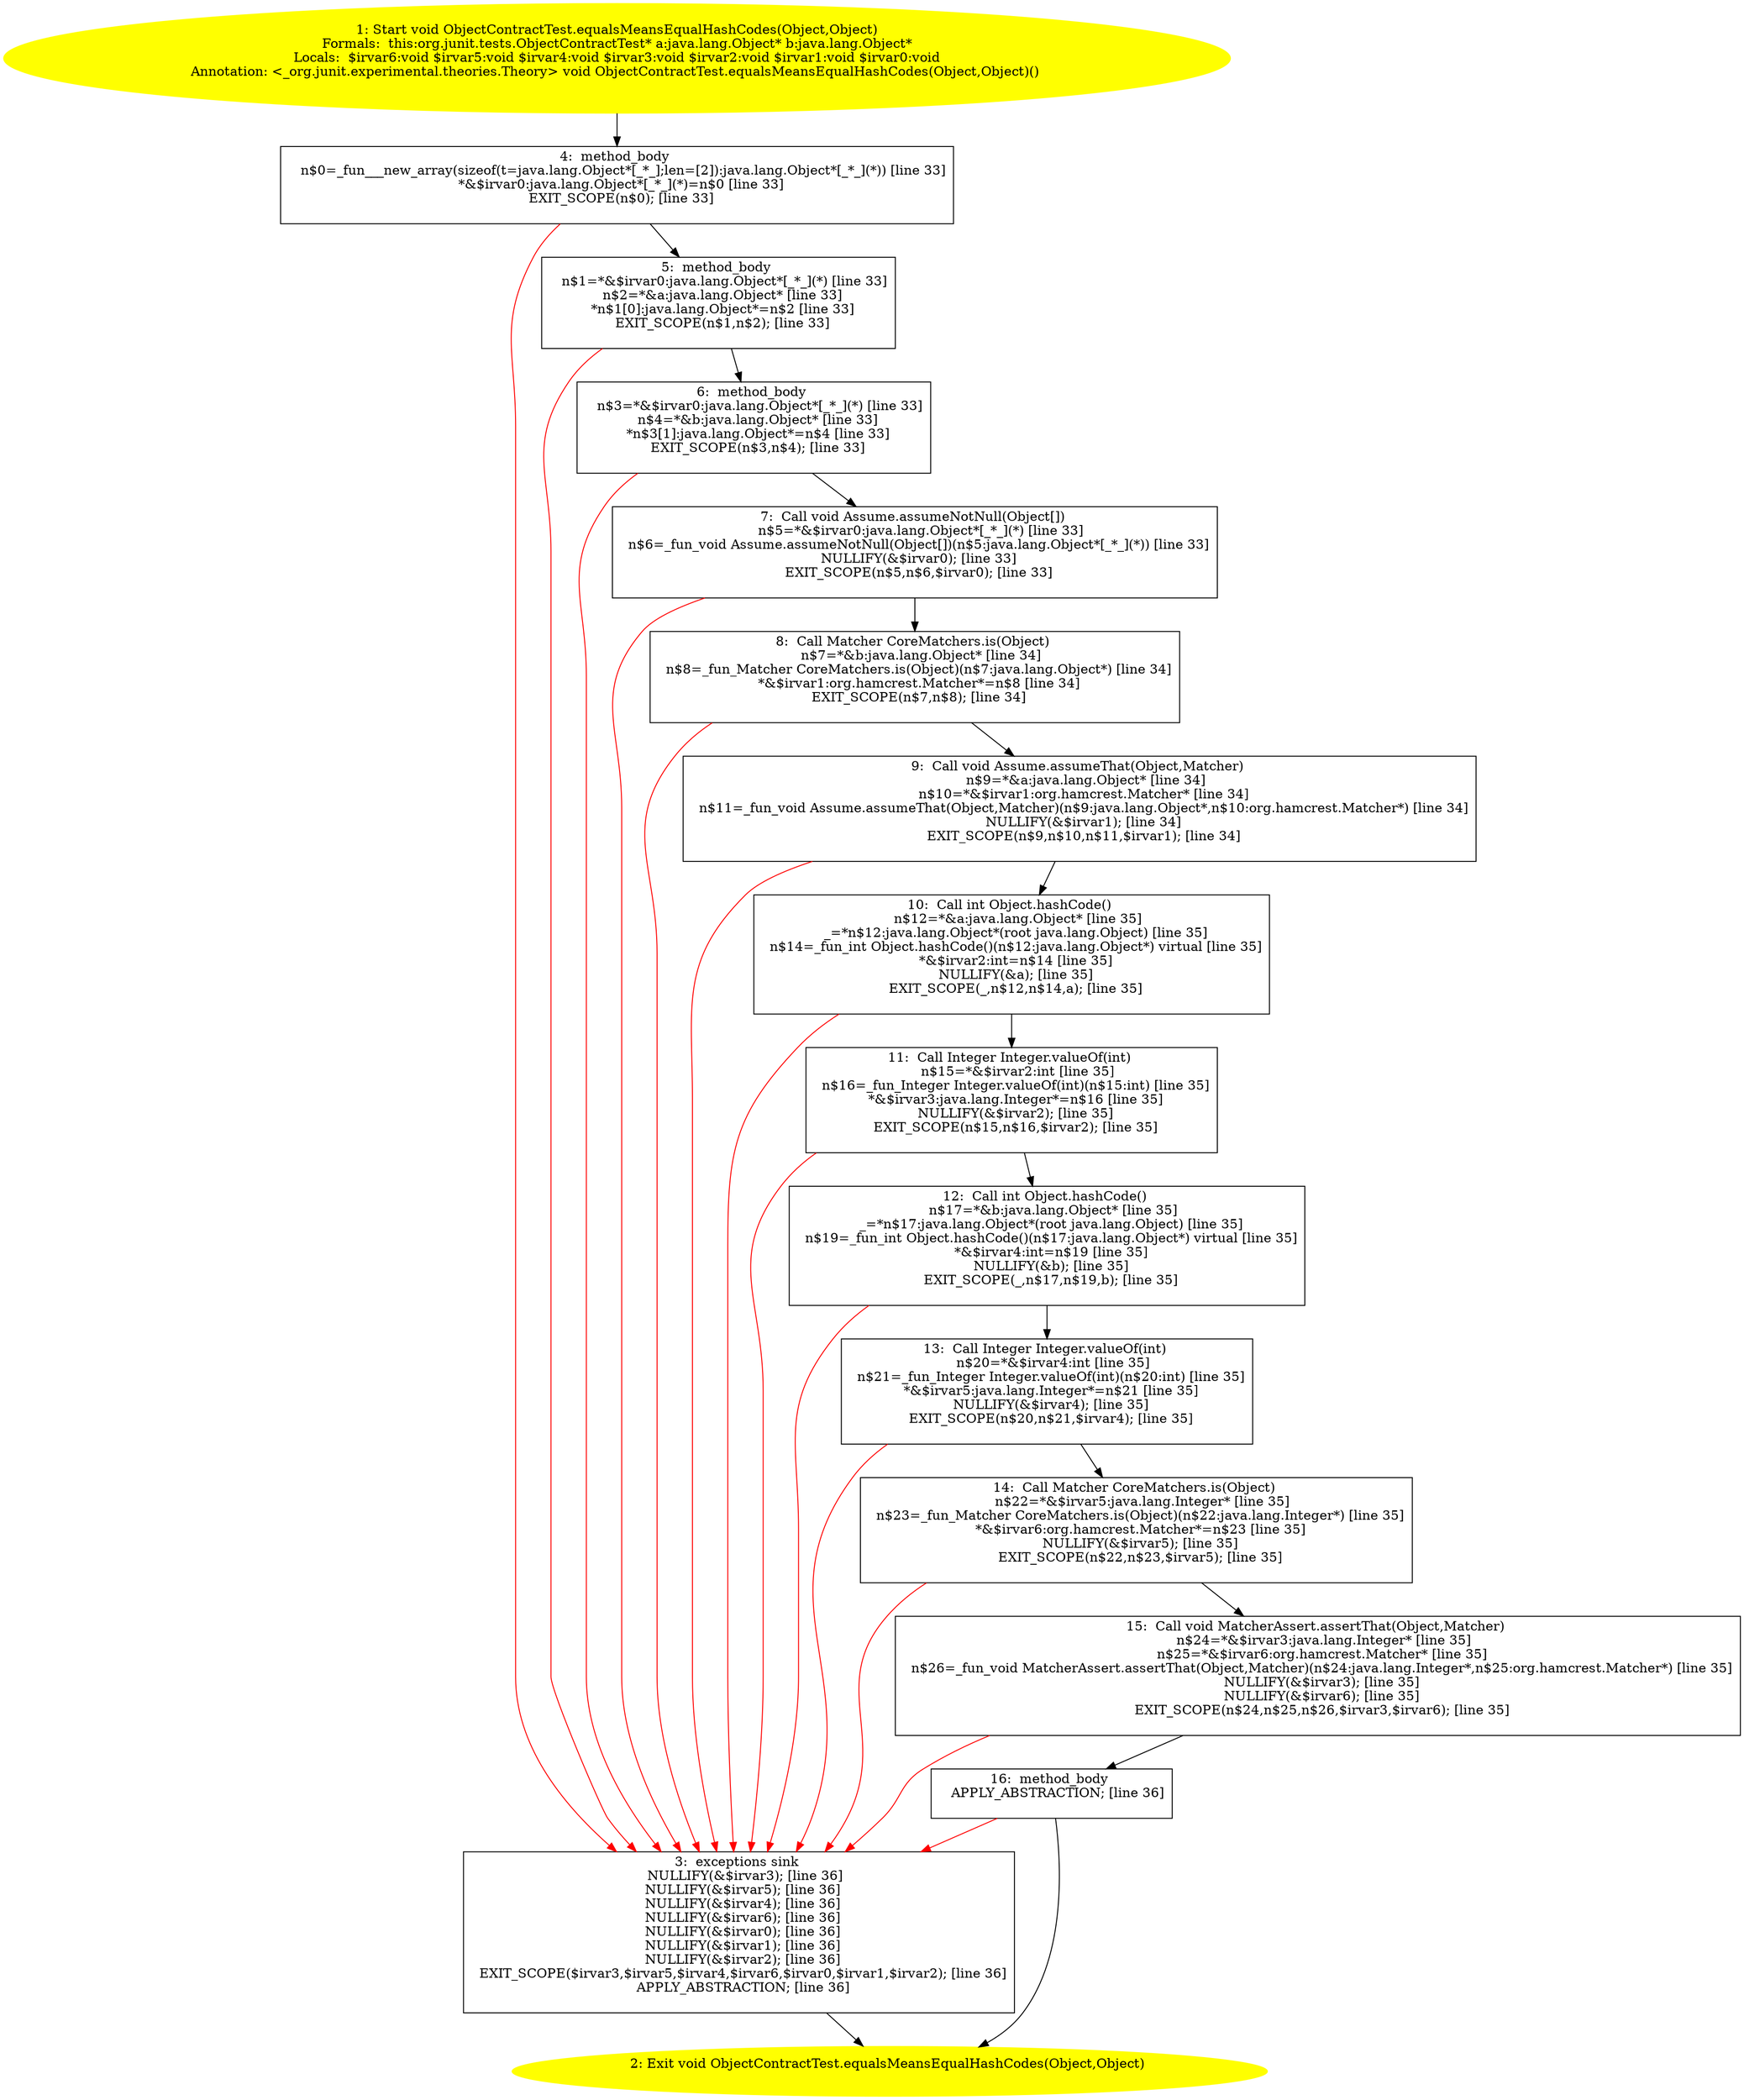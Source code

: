 /* @generated */
digraph cfg {
"org.junit.tests.ObjectContractTest.equalsMeansEqualHashCodes(java.lang.Object,java.lang.Object):void.830442681633ca6c1e1eded92719f4bd_1" [label="1: Start void ObjectContractTest.equalsMeansEqualHashCodes(Object,Object)\nFormals:  this:org.junit.tests.ObjectContractTest* a:java.lang.Object* b:java.lang.Object*\nLocals:  $irvar6:void $irvar5:void $irvar4:void $irvar3:void $irvar2:void $irvar1:void $irvar0:void\nAnnotation: <_org.junit.experimental.theories.Theory> void ObjectContractTest.equalsMeansEqualHashCodes(Object,Object)() \n  " color=yellow style=filled]
	

	 "org.junit.tests.ObjectContractTest.equalsMeansEqualHashCodes(java.lang.Object,java.lang.Object):void.830442681633ca6c1e1eded92719f4bd_1" -> "org.junit.tests.ObjectContractTest.equalsMeansEqualHashCodes(java.lang.Object,java.lang.Object):void.830442681633ca6c1e1eded92719f4bd_4" ;
"org.junit.tests.ObjectContractTest.equalsMeansEqualHashCodes(java.lang.Object,java.lang.Object):void.830442681633ca6c1e1eded92719f4bd_2" [label="2: Exit void ObjectContractTest.equalsMeansEqualHashCodes(Object,Object) \n  " color=yellow style=filled]
	

"org.junit.tests.ObjectContractTest.equalsMeansEqualHashCodes(java.lang.Object,java.lang.Object):void.830442681633ca6c1e1eded92719f4bd_3" [label="3:  exceptions sink \n   NULLIFY(&$irvar3); [line 36]\n  NULLIFY(&$irvar5); [line 36]\n  NULLIFY(&$irvar4); [line 36]\n  NULLIFY(&$irvar6); [line 36]\n  NULLIFY(&$irvar0); [line 36]\n  NULLIFY(&$irvar1); [line 36]\n  NULLIFY(&$irvar2); [line 36]\n  EXIT_SCOPE($irvar3,$irvar5,$irvar4,$irvar6,$irvar0,$irvar1,$irvar2); [line 36]\n  APPLY_ABSTRACTION; [line 36]\n " shape="box"]
	

	 "org.junit.tests.ObjectContractTest.equalsMeansEqualHashCodes(java.lang.Object,java.lang.Object):void.830442681633ca6c1e1eded92719f4bd_3" -> "org.junit.tests.ObjectContractTest.equalsMeansEqualHashCodes(java.lang.Object,java.lang.Object):void.830442681633ca6c1e1eded92719f4bd_2" ;
"org.junit.tests.ObjectContractTest.equalsMeansEqualHashCodes(java.lang.Object,java.lang.Object):void.830442681633ca6c1e1eded92719f4bd_4" [label="4:  method_body \n   n$0=_fun___new_array(sizeof(t=java.lang.Object*[_*_];len=[2]):java.lang.Object*[_*_](*)) [line 33]\n  *&$irvar0:java.lang.Object*[_*_](*)=n$0 [line 33]\n  EXIT_SCOPE(n$0); [line 33]\n " shape="box"]
	

	 "org.junit.tests.ObjectContractTest.equalsMeansEqualHashCodes(java.lang.Object,java.lang.Object):void.830442681633ca6c1e1eded92719f4bd_4" -> "org.junit.tests.ObjectContractTest.equalsMeansEqualHashCodes(java.lang.Object,java.lang.Object):void.830442681633ca6c1e1eded92719f4bd_5" ;
	 "org.junit.tests.ObjectContractTest.equalsMeansEqualHashCodes(java.lang.Object,java.lang.Object):void.830442681633ca6c1e1eded92719f4bd_4" -> "org.junit.tests.ObjectContractTest.equalsMeansEqualHashCodes(java.lang.Object,java.lang.Object):void.830442681633ca6c1e1eded92719f4bd_3" [color="red" ];
"org.junit.tests.ObjectContractTest.equalsMeansEqualHashCodes(java.lang.Object,java.lang.Object):void.830442681633ca6c1e1eded92719f4bd_5" [label="5:  method_body \n   n$1=*&$irvar0:java.lang.Object*[_*_](*) [line 33]\n  n$2=*&a:java.lang.Object* [line 33]\n  *n$1[0]:java.lang.Object*=n$2 [line 33]\n  EXIT_SCOPE(n$1,n$2); [line 33]\n " shape="box"]
	

	 "org.junit.tests.ObjectContractTest.equalsMeansEqualHashCodes(java.lang.Object,java.lang.Object):void.830442681633ca6c1e1eded92719f4bd_5" -> "org.junit.tests.ObjectContractTest.equalsMeansEqualHashCodes(java.lang.Object,java.lang.Object):void.830442681633ca6c1e1eded92719f4bd_6" ;
	 "org.junit.tests.ObjectContractTest.equalsMeansEqualHashCodes(java.lang.Object,java.lang.Object):void.830442681633ca6c1e1eded92719f4bd_5" -> "org.junit.tests.ObjectContractTest.equalsMeansEqualHashCodes(java.lang.Object,java.lang.Object):void.830442681633ca6c1e1eded92719f4bd_3" [color="red" ];
"org.junit.tests.ObjectContractTest.equalsMeansEqualHashCodes(java.lang.Object,java.lang.Object):void.830442681633ca6c1e1eded92719f4bd_6" [label="6:  method_body \n   n$3=*&$irvar0:java.lang.Object*[_*_](*) [line 33]\n  n$4=*&b:java.lang.Object* [line 33]\n  *n$3[1]:java.lang.Object*=n$4 [line 33]\n  EXIT_SCOPE(n$3,n$4); [line 33]\n " shape="box"]
	

	 "org.junit.tests.ObjectContractTest.equalsMeansEqualHashCodes(java.lang.Object,java.lang.Object):void.830442681633ca6c1e1eded92719f4bd_6" -> "org.junit.tests.ObjectContractTest.equalsMeansEqualHashCodes(java.lang.Object,java.lang.Object):void.830442681633ca6c1e1eded92719f4bd_7" ;
	 "org.junit.tests.ObjectContractTest.equalsMeansEqualHashCodes(java.lang.Object,java.lang.Object):void.830442681633ca6c1e1eded92719f4bd_6" -> "org.junit.tests.ObjectContractTest.equalsMeansEqualHashCodes(java.lang.Object,java.lang.Object):void.830442681633ca6c1e1eded92719f4bd_3" [color="red" ];
"org.junit.tests.ObjectContractTest.equalsMeansEqualHashCodes(java.lang.Object,java.lang.Object):void.830442681633ca6c1e1eded92719f4bd_7" [label="7:  Call void Assume.assumeNotNull(Object[]) \n   n$5=*&$irvar0:java.lang.Object*[_*_](*) [line 33]\n  n$6=_fun_void Assume.assumeNotNull(Object[])(n$5:java.lang.Object*[_*_](*)) [line 33]\n  NULLIFY(&$irvar0); [line 33]\n  EXIT_SCOPE(n$5,n$6,$irvar0); [line 33]\n " shape="box"]
	

	 "org.junit.tests.ObjectContractTest.equalsMeansEqualHashCodes(java.lang.Object,java.lang.Object):void.830442681633ca6c1e1eded92719f4bd_7" -> "org.junit.tests.ObjectContractTest.equalsMeansEqualHashCodes(java.lang.Object,java.lang.Object):void.830442681633ca6c1e1eded92719f4bd_8" ;
	 "org.junit.tests.ObjectContractTest.equalsMeansEqualHashCodes(java.lang.Object,java.lang.Object):void.830442681633ca6c1e1eded92719f4bd_7" -> "org.junit.tests.ObjectContractTest.equalsMeansEqualHashCodes(java.lang.Object,java.lang.Object):void.830442681633ca6c1e1eded92719f4bd_3" [color="red" ];
"org.junit.tests.ObjectContractTest.equalsMeansEqualHashCodes(java.lang.Object,java.lang.Object):void.830442681633ca6c1e1eded92719f4bd_8" [label="8:  Call Matcher CoreMatchers.is(Object) \n   n$7=*&b:java.lang.Object* [line 34]\n  n$8=_fun_Matcher CoreMatchers.is(Object)(n$7:java.lang.Object*) [line 34]\n  *&$irvar1:org.hamcrest.Matcher*=n$8 [line 34]\n  EXIT_SCOPE(n$7,n$8); [line 34]\n " shape="box"]
	

	 "org.junit.tests.ObjectContractTest.equalsMeansEqualHashCodes(java.lang.Object,java.lang.Object):void.830442681633ca6c1e1eded92719f4bd_8" -> "org.junit.tests.ObjectContractTest.equalsMeansEqualHashCodes(java.lang.Object,java.lang.Object):void.830442681633ca6c1e1eded92719f4bd_9" ;
	 "org.junit.tests.ObjectContractTest.equalsMeansEqualHashCodes(java.lang.Object,java.lang.Object):void.830442681633ca6c1e1eded92719f4bd_8" -> "org.junit.tests.ObjectContractTest.equalsMeansEqualHashCodes(java.lang.Object,java.lang.Object):void.830442681633ca6c1e1eded92719f4bd_3" [color="red" ];
"org.junit.tests.ObjectContractTest.equalsMeansEqualHashCodes(java.lang.Object,java.lang.Object):void.830442681633ca6c1e1eded92719f4bd_9" [label="9:  Call void Assume.assumeThat(Object,Matcher) \n   n$9=*&a:java.lang.Object* [line 34]\n  n$10=*&$irvar1:org.hamcrest.Matcher* [line 34]\n  n$11=_fun_void Assume.assumeThat(Object,Matcher)(n$9:java.lang.Object*,n$10:org.hamcrest.Matcher*) [line 34]\n  NULLIFY(&$irvar1); [line 34]\n  EXIT_SCOPE(n$9,n$10,n$11,$irvar1); [line 34]\n " shape="box"]
	

	 "org.junit.tests.ObjectContractTest.equalsMeansEqualHashCodes(java.lang.Object,java.lang.Object):void.830442681633ca6c1e1eded92719f4bd_9" -> "org.junit.tests.ObjectContractTest.equalsMeansEqualHashCodes(java.lang.Object,java.lang.Object):void.830442681633ca6c1e1eded92719f4bd_10" ;
	 "org.junit.tests.ObjectContractTest.equalsMeansEqualHashCodes(java.lang.Object,java.lang.Object):void.830442681633ca6c1e1eded92719f4bd_9" -> "org.junit.tests.ObjectContractTest.equalsMeansEqualHashCodes(java.lang.Object,java.lang.Object):void.830442681633ca6c1e1eded92719f4bd_3" [color="red" ];
"org.junit.tests.ObjectContractTest.equalsMeansEqualHashCodes(java.lang.Object,java.lang.Object):void.830442681633ca6c1e1eded92719f4bd_10" [label="10:  Call int Object.hashCode() \n   n$12=*&a:java.lang.Object* [line 35]\n  _=*n$12:java.lang.Object*(root java.lang.Object) [line 35]\n  n$14=_fun_int Object.hashCode()(n$12:java.lang.Object*) virtual [line 35]\n  *&$irvar2:int=n$14 [line 35]\n  NULLIFY(&a); [line 35]\n  EXIT_SCOPE(_,n$12,n$14,a); [line 35]\n " shape="box"]
	

	 "org.junit.tests.ObjectContractTest.equalsMeansEqualHashCodes(java.lang.Object,java.lang.Object):void.830442681633ca6c1e1eded92719f4bd_10" -> "org.junit.tests.ObjectContractTest.equalsMeansEqualHashCodes(java.lang.Object,java.lang.Object):void.830442681633ca6c1e1eded92719f4bd_11" ;
	 "org.junit.tests.ObjectContractTest.equalsMeansEqualHashCodes(java.lang.Object,java.lang.Object):void.830442681633ca6c1e1eded92719f4bd_10" -> "org.junit.tests.ObjectContractTest.equalsMeansEqualHashCodes(java.lang.Object,java.lang.Object):void.830442681633ca6c1e1eded92719f4bd_3" [color="red" ];
"org.junit.tests.ObjectContractTest.equalsMeansEqualHashCodes(java.lang.Object,java.lang.Object):void.830442681633ca6c1e1eded92719f4bd_11" [label="11:  Call Integer Integer.valueOf(int) \n   n$15=*&$irvar2:int [line 35]\n  n$16=_fun_Integer Integer.valueOf(int)(n$15:int) [line 35]\n  *&$irvar3:java.lang.Integer*=n$16 [line 35]\n  NULLIFY(&$irvar2); [line 35]\n  EXIT_SCOPE(n$15,n$16,$irvar2); [line 35]\n " shape="box"]
	

	 "org.junit.tests.ObjectContractTest.equalsMeansEqualHashCodes(java.lang.Object,java.lang.Object):void.830442681633ca6c1e1eded92719f4bd_11" -> "org.junit.tests.ObjectContractTest.equalsMeansEqualHashCodes(java.lang.Object,java.lang.Object):void.830442681633ca6c1e1eded92719f4bd_12" ;
	 "org.junit.tests.ObjectContractTest.equalsMeansEqualHashCodes(java.lang.Object,java.lang.Object):void.830442681633ca6c1e1eded92719f4bd_11" -> "org.junit.tests.ObjectContractTest.equalsMeansEqualHashCodes(java.lang.Object,java.lang.Object):void.830442681633ca6c1e1eded92719f4bd_3" [color="red" ];
"org.junit.tests.ObjectContractTest.equalsMeansEqualHashCodes(java.lang.Object,java.lang.Object):void.830442681633ca6c1e1eded92719f4bd_12" [label="12:  Call int Object.hashCode() \n   n$17=*&b:java.lang.Object* [line 35]\n  _=*n$17:java.lang.Object*(root java.lang.Object) [line 35]\n  n$19=_fun_int Object.hashCode()(n$17:java.lang.Object*) virtual [line 35]\n  *&$irvar4:int=n$19 [line 35]\n  NULLIFY(&b); [line 35]\n  EXIT_SCOPE(_,n$17,n$19,b); [line 35]\n " shape="box"]
	

	 "org.junit.tests.ObjectContractTest.equalsMeansEqualHashCodes(java.lang.Object,java.lang.Object):void.830442681633ca6c1e1eded92719f4bd_12" -> "org.junit.tests.ObjectContractTest.equalsMeansEqualHashCodes(java.lang.Object,java.lang.Object):void.830442681633ca6c1e1eded92719f4bd_13" ;
	 "org.junit.tests.ObjectContractTest.equalsMeansEqualHashCodes(java.lang.Object,java.lang.Object):void.830442681633ca6c1e1eded92719f4bd_12" -> "org.junit.tests.ObjectContractTest.equalsMeansEqualHashCodes(java.lang.Object,java.lang.Object):void.830442681633ca6c1e1eded92719f4bd_3" [color="red" ];
"org.junit.tests.ObjectContractTest.equalsMeansEqualHashCodes(java.lang.Object,java.lang.Object):void.830442681633ca6c1e1eded92719f4bd_13" [label="13:  Call Integer Integer.valueOf(int) \n   n$20=*&$irvar4:int [line 35]\n  n$21=_fun_Integer Integer.valueOf(int)(n$20:int) [line 35]\n  *&$irvar5:java.lang.Integer*=n$21 [line 35]\n  NULLIFY(&$irvar4); [line 35]\n  EXIT_SCOPE(n$20,n$21,$irvar4); [line 35]\n " shape="box"]
	

	 "org.junit.tests.ObjectContractTest.equalsMeansEqualHashCodes(java.lang.Object,java.lang.Object):void.830442681633ca6c1e1eded92719f4bd_13" -> "org.junit.tests.ObjectContractTest.equalsMeansEqualHashCodes(java.lang.Object,java.lang.Object):void.830442681633ca6c1e1eded92719f4bd_14" ;
	 "org.junit.tests.ObjectContractTest.equalsMeansEqualHashCodes(java.lang.Object,java.lang.Object):void.830442681633ca6c1e1eded92719f4bd_13" -> "org.junit.tests.ObjectContractTest.equalsMeansEqualHashCodes(java.lang.Object,java.lang.Object):void.830442681633ca6c1e1eded92719f4bd_3" [color="red" ];
"org.junit.tests.ObjectContractTest.equalsMeansEqualHashCodes(java.lang.Object,java.lang.Object):void.830442681633ca6c1e1eded92719f4bd_14" [label="14:  Call Matcher CoreMatchers.is(Object) \n   n$22=*&$irvar5:java.lang.Integer* [line 35]\n  n$23=_fun_Matcher CoreMatchers.is(Object)(n$22:java.lang.Integer*) [line 35]\n  *&$irvar6:org.hamcrest.Matcher*=n$23 [line 35]\n  NULLIFY(&$irvar5); [line 35]\n  EXIT_SCOPE(n$22,n$23,$irvar5); [line 35]\n " shape="box"]
	

	 "org.junit.tests.ObjectContractTest.equalsMeansEqualHashCodes(java.lang.Object,java.lang.Object):void.830442681633ca6c1e1eded92719f4bd_14" -> "org.junit.tests.ObjectContractTest.equalsMeansEqualHashCodes(java.lang.Object,java.lang.Object):void.830442681633ca6c1e1eded92719f4bd_15" ;
	 "org.junit.tests.ObjectContractTest.equalsMeansEqualHashCodes(java.lang.Object,java.lang.Object):void.830442681633ca6c1e1eded92719f4bd_14" -> "org.junit.tests.ObjectContractTest.equalsMeansEqualHashCodes(java.lang.Object,java.lang.Object):void.830442681633ca6c1e1eded92719f4bd_3" [color="red" ];
"org.junit.tests.ObjectContractTest.equalsMeansEqualHashCodes(java.lang.Object,java.lang.Object):void.830442681633ca6c1e1eded92719f4bd_15" [label="15:  Call void MatcherAssert.assertThat(Object,Matcher) \n   n$24=*&$irvar3:java.lang.Integer* [line 35]\n  n$25=*&$irvar6:org.hamcrest.Matcher* [line 35]\n  n$26=_fun_void MatcherAssert.assertThat(Object,Matcher)(n$24:java.lang.Integer*,n$25:org.hamcrest.Matcher*) [line 35]\n  NULLIFY(&$irvar3); [line 35]\n  NULLIFY(&$irvar6); [line 35]\n  EXIT_SCOPE(n$24,n$25,n$26,$irvar3,$irvar6); [line 35]\n " shape="box"]
	

	 "org.junit.tests.ObjectContractTest.equalsMeansEqualHashCodes(java.lang.Object,java.lang.Object):void.830442681633ca6c1e1eded92719f4bd_15" -> "org.junit.tests.ObjectContractTest.equalsMeansEqualHashCodes(java.lang.Object,java.lang.Object):void.830442681633ca6c1e1eded92719f4bd_16" ;
	 "org.junit.tests.ObjectContractTest.equalsMeansEqualHashCodes(java.lang.Object,java.lang.Object):void.830442681633ca6c1e1eded92719f4bd_15" -> "org.junit.tests.ObjectContractTest.equalsMeansEqualHashCodes(java.lang.Object,java.lang.Object):void.830442681633ca6c1e1eded92719f4bd_3" [color="red" ];
"org.junit.tests.ObjectContractTest.equalsMeansEqualHashCodes(java.lang.Object,java.lang.Object):void.830442681633ca6c1e1eded92719f4bd_16" [label="16:  method_body \n   APPLY_ABSTRACTION; [line 36]\n " shape="box"]
	

	 "org.junit.tests.ObjectContractTest.equalsMeansEqualHashCodes(java.lang.Object,java.lang.Object):void.830442681633ca6c1e1eded92719f4bd_16" -> "org.junit.tests.ObjectContractTest.equalsMeansEqualHashCodes(java.lang.Object,java.lang.Object):void.830442681633ca6c1e1eded92719f4bd_2" ;
	 "org.junit.tests.ObjectContractTest.equalsMeansEqualHashCodes(java.lang.Object,java.lang.Object):void.830442681633ca6c1e1eded92719f4bd_16" -> "org.junit.tests.ObjectContractTest.equalsMeansEqualHashCodes(java.lang.Object,java.lang.Object):void.830442681633ca6c1e1eded92719f4bd_3" [color="red" ];
}
